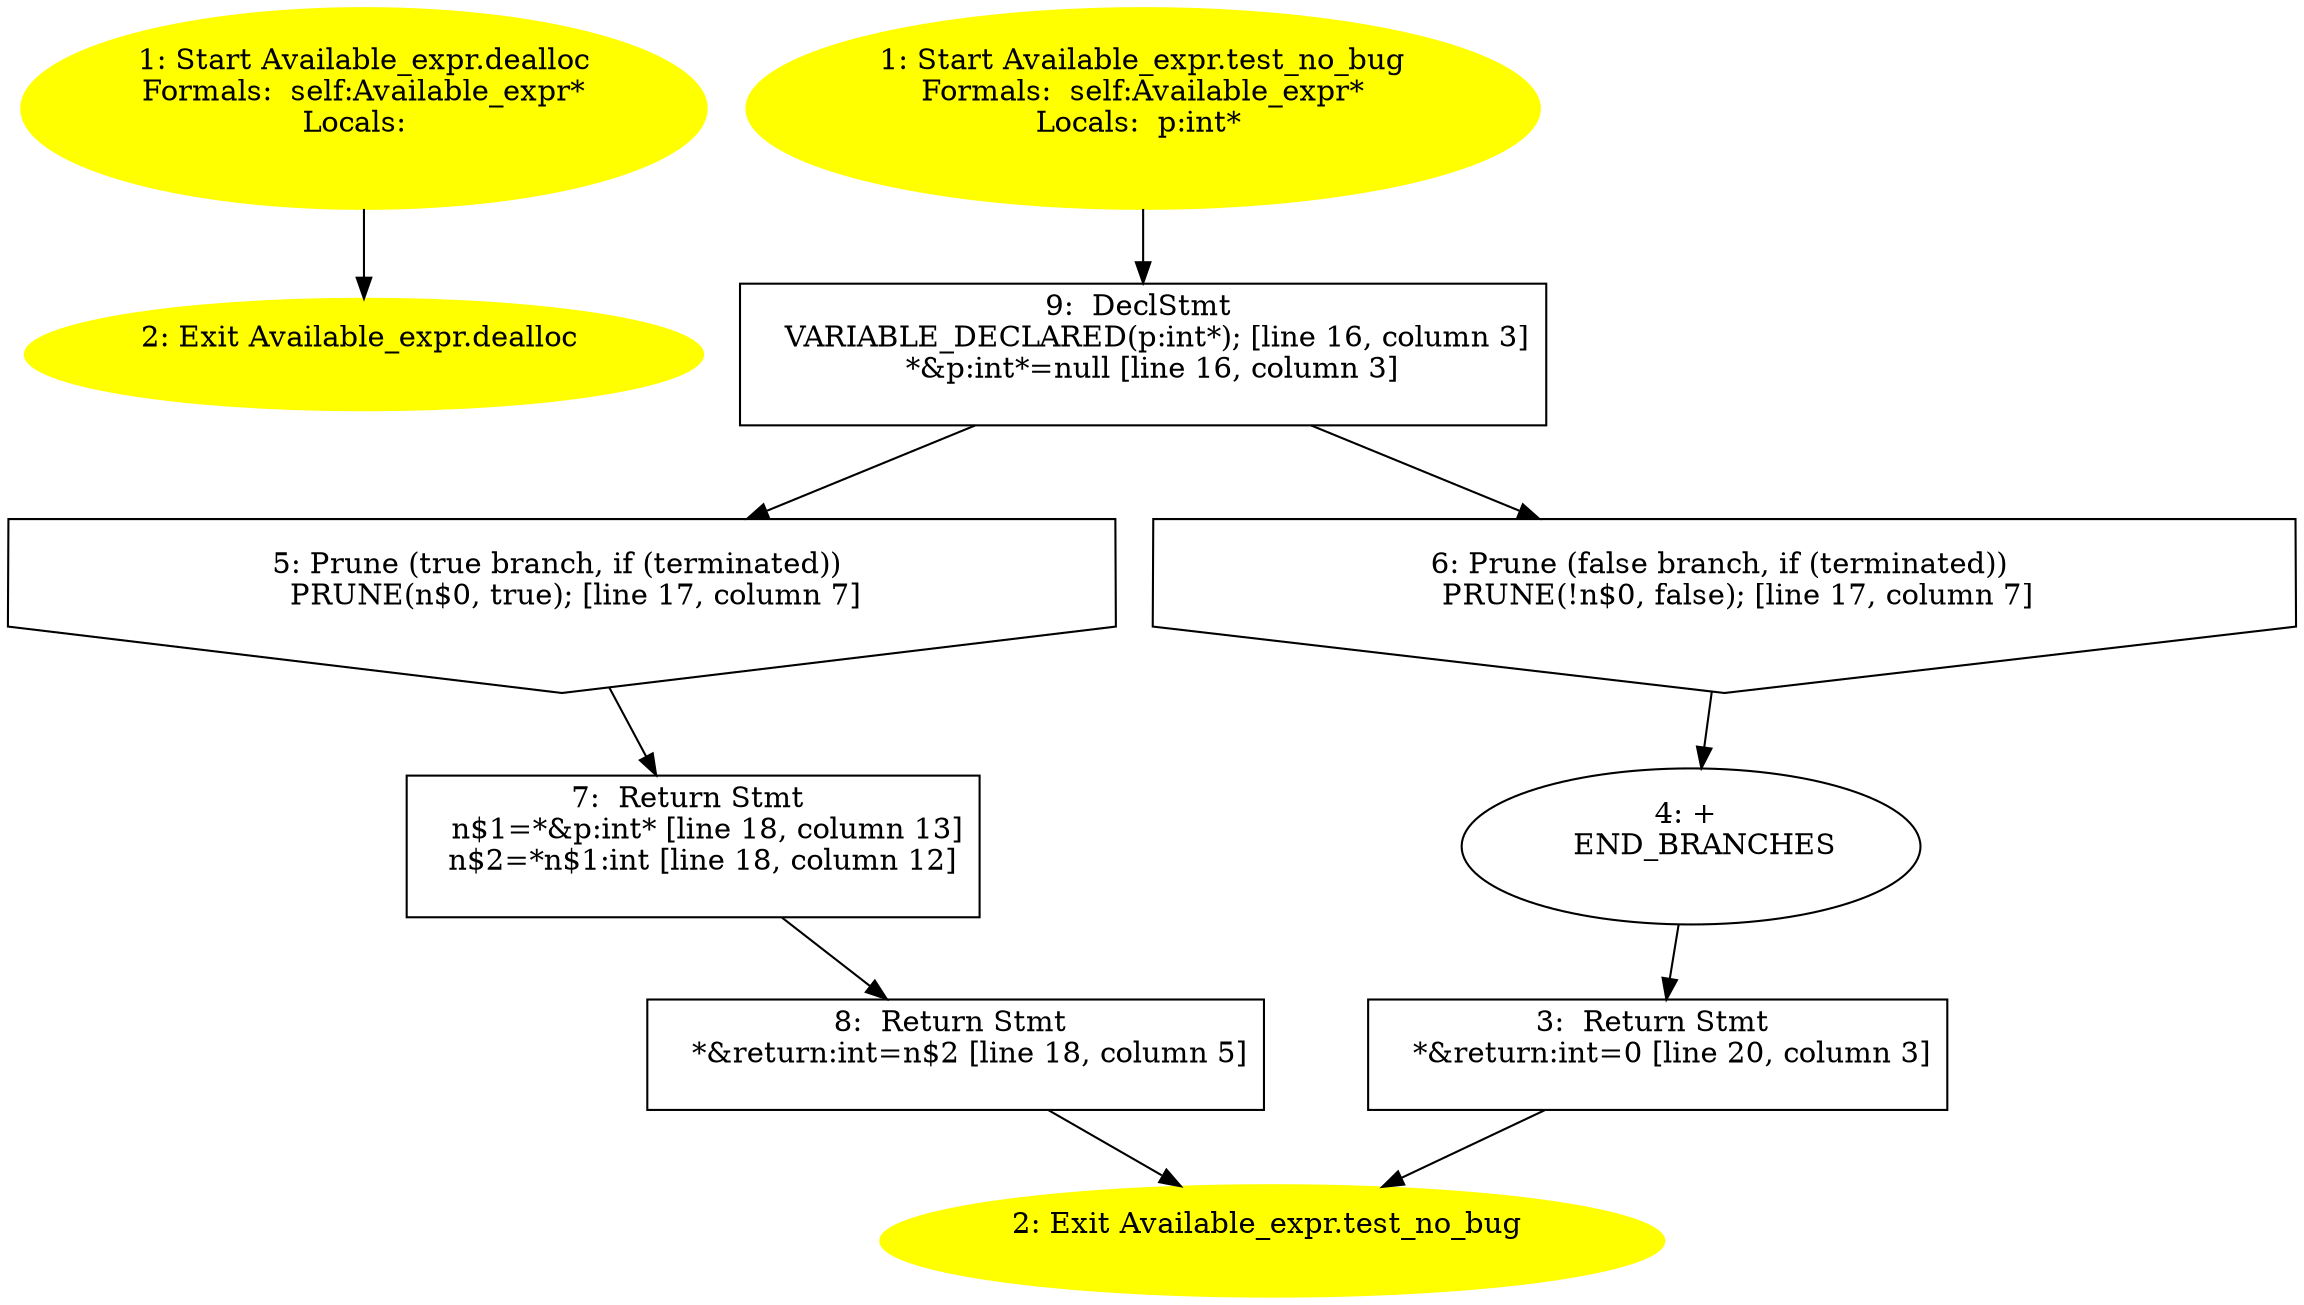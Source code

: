/* @generated */
digraph cfg {
"dealloc#Available_expr#[instance].3d736136827b3d78_1" [label="1: Start Available_expr.dealloc\nFormals:  self:Available_expr*\nLocals:  \n  " color=yellow style=filled]
	

	 "dealloc#Available_expr#[instance].3d736136827b3d78_1" -> "dealloc#Available_expr#[instance].3d736136827b3d78_2" ;
"dealloc#Available_expr#[instance].3d736136827b3d78_2" [label="2: Exit Available_expr.dealloc \n  " color=yellow style=filled]
	

"test_no_bug#Available_expr#[insta.345aeaa1f59b7635_1" [label="1: Start Available_expr.test_no_bug\nFormals:  self:Available_expr*\nLocals:  p:int* \n  " color=yellow style=filled]
	

	 "test_no_bug#Available_expr#[insta.345aeaa1f59b7635_1" -> "test_no_bug#Available_expr#[insta.345aeaa1f59b7635_9" ;
"test_no_bug#Available_expr#[insta.345aeaa1f59b7635_2" [label="2: Exit Available_expr.test_no_bug \n  " color=yellow style=filled]
	

"test_no_bug#Available_expr#[insta.345aeaa1f59b7635_3" [label="3:  Return Stmt \n   *&return:int=0 [line 20, column 3]\n " shape="box"]
	

	 "test_no_bug#Available_expr#[insta.345aeaa1f59b7635_3" -> "test_no_bug#Available_expr#[insta.345aeaa1f59b7635_2" ;
"test_no_bug#Available_expr#[insta.345aeaa1f59b7635_4" [label="4: + \n   END_BRANCHES\n " ]
	

	 "test_no_bug#Available_expr#[insta.345aeaa1f59b7635_4" -> "test_no_bug#Available_expr#[insta.345aeaa1f59b7635_3" ;
"test_no_bug#Available_expr#[insta.345aeaa1f59b7635_5" [label="5: Prune (true branch, if (terminated)) \n   PRUNE(n$0, true); [line 17, column 7]\n " shape="invhouse"]
	

	 "test_no_bug#Available_expr#[insta.345aeaa1f59b7635_5" -> "test_no_bug#Available_expr#[insta.345aeaa1f59b7635_7" ;
"test_no_bug#Available_expr#[insta.345aeaa1f59b7635_6" [label="6: Prune (false branch, if (terminated)) \n   PRUNE(!n$0, false); [line 17, column 7]\n " shape="invhouse"]
	

	 "test_no_bug#Available_expr#[insta.345aeaa1f59b7635_6" -> "test_no_bug#Available_expr#[insta.345aeaa1f59b7635_4" ;
"test_no_bug#Available_expr#[insta.345aeaa1f59b7635_7" [label="7:  Return Stmt \n   n$1=*&p:int* [line 18, column 13]\n  n$2=*n$1:int [line 18, column 12]\n " shape="box"]
	

	 "test_no_bug#Available_expr#[insta.345aeaa1f59b7635_7" -> "test_no_bug#Available_expr#[insta.345aeaa1f59b7635_8" ;
"test_no_bug#Available_expr#[insta.345aeaa1f59b7635_8" [label="8:  Return Stmt \n   *&return:int=n$2 [line 18, column 5]\n " shape="box"]
	

	 "test_no_bug#Available_expr#[insta.345aeaa1f59b7635_8" -> "test_no_bug#Available_expr#[insta.345aeaa1f59b7635_2" ;
"test_no_bug#Available_expr#[insta.345aeaa1f59b7635_9" [label="9:  DeclStmt \n   VARIABLE_DECLARED(p:int*); [line 16, column 3]\n  *&p:int*=null [line 16, column 3]\n " shape="box"]
	

	 "test_no_bug#Available_expr#[insta.345aeaa1f59b7635_9" -> "test_no_bug#Available_expr#[insta.345aeaa1f59b7635_5" ;
	 "test_no_bug#Available_expr#[insta.345aeaa1f59b7635_9" -> "test_no_bug#Available_expr#[insta.345aeaa1f59b7635_6" ;
}
